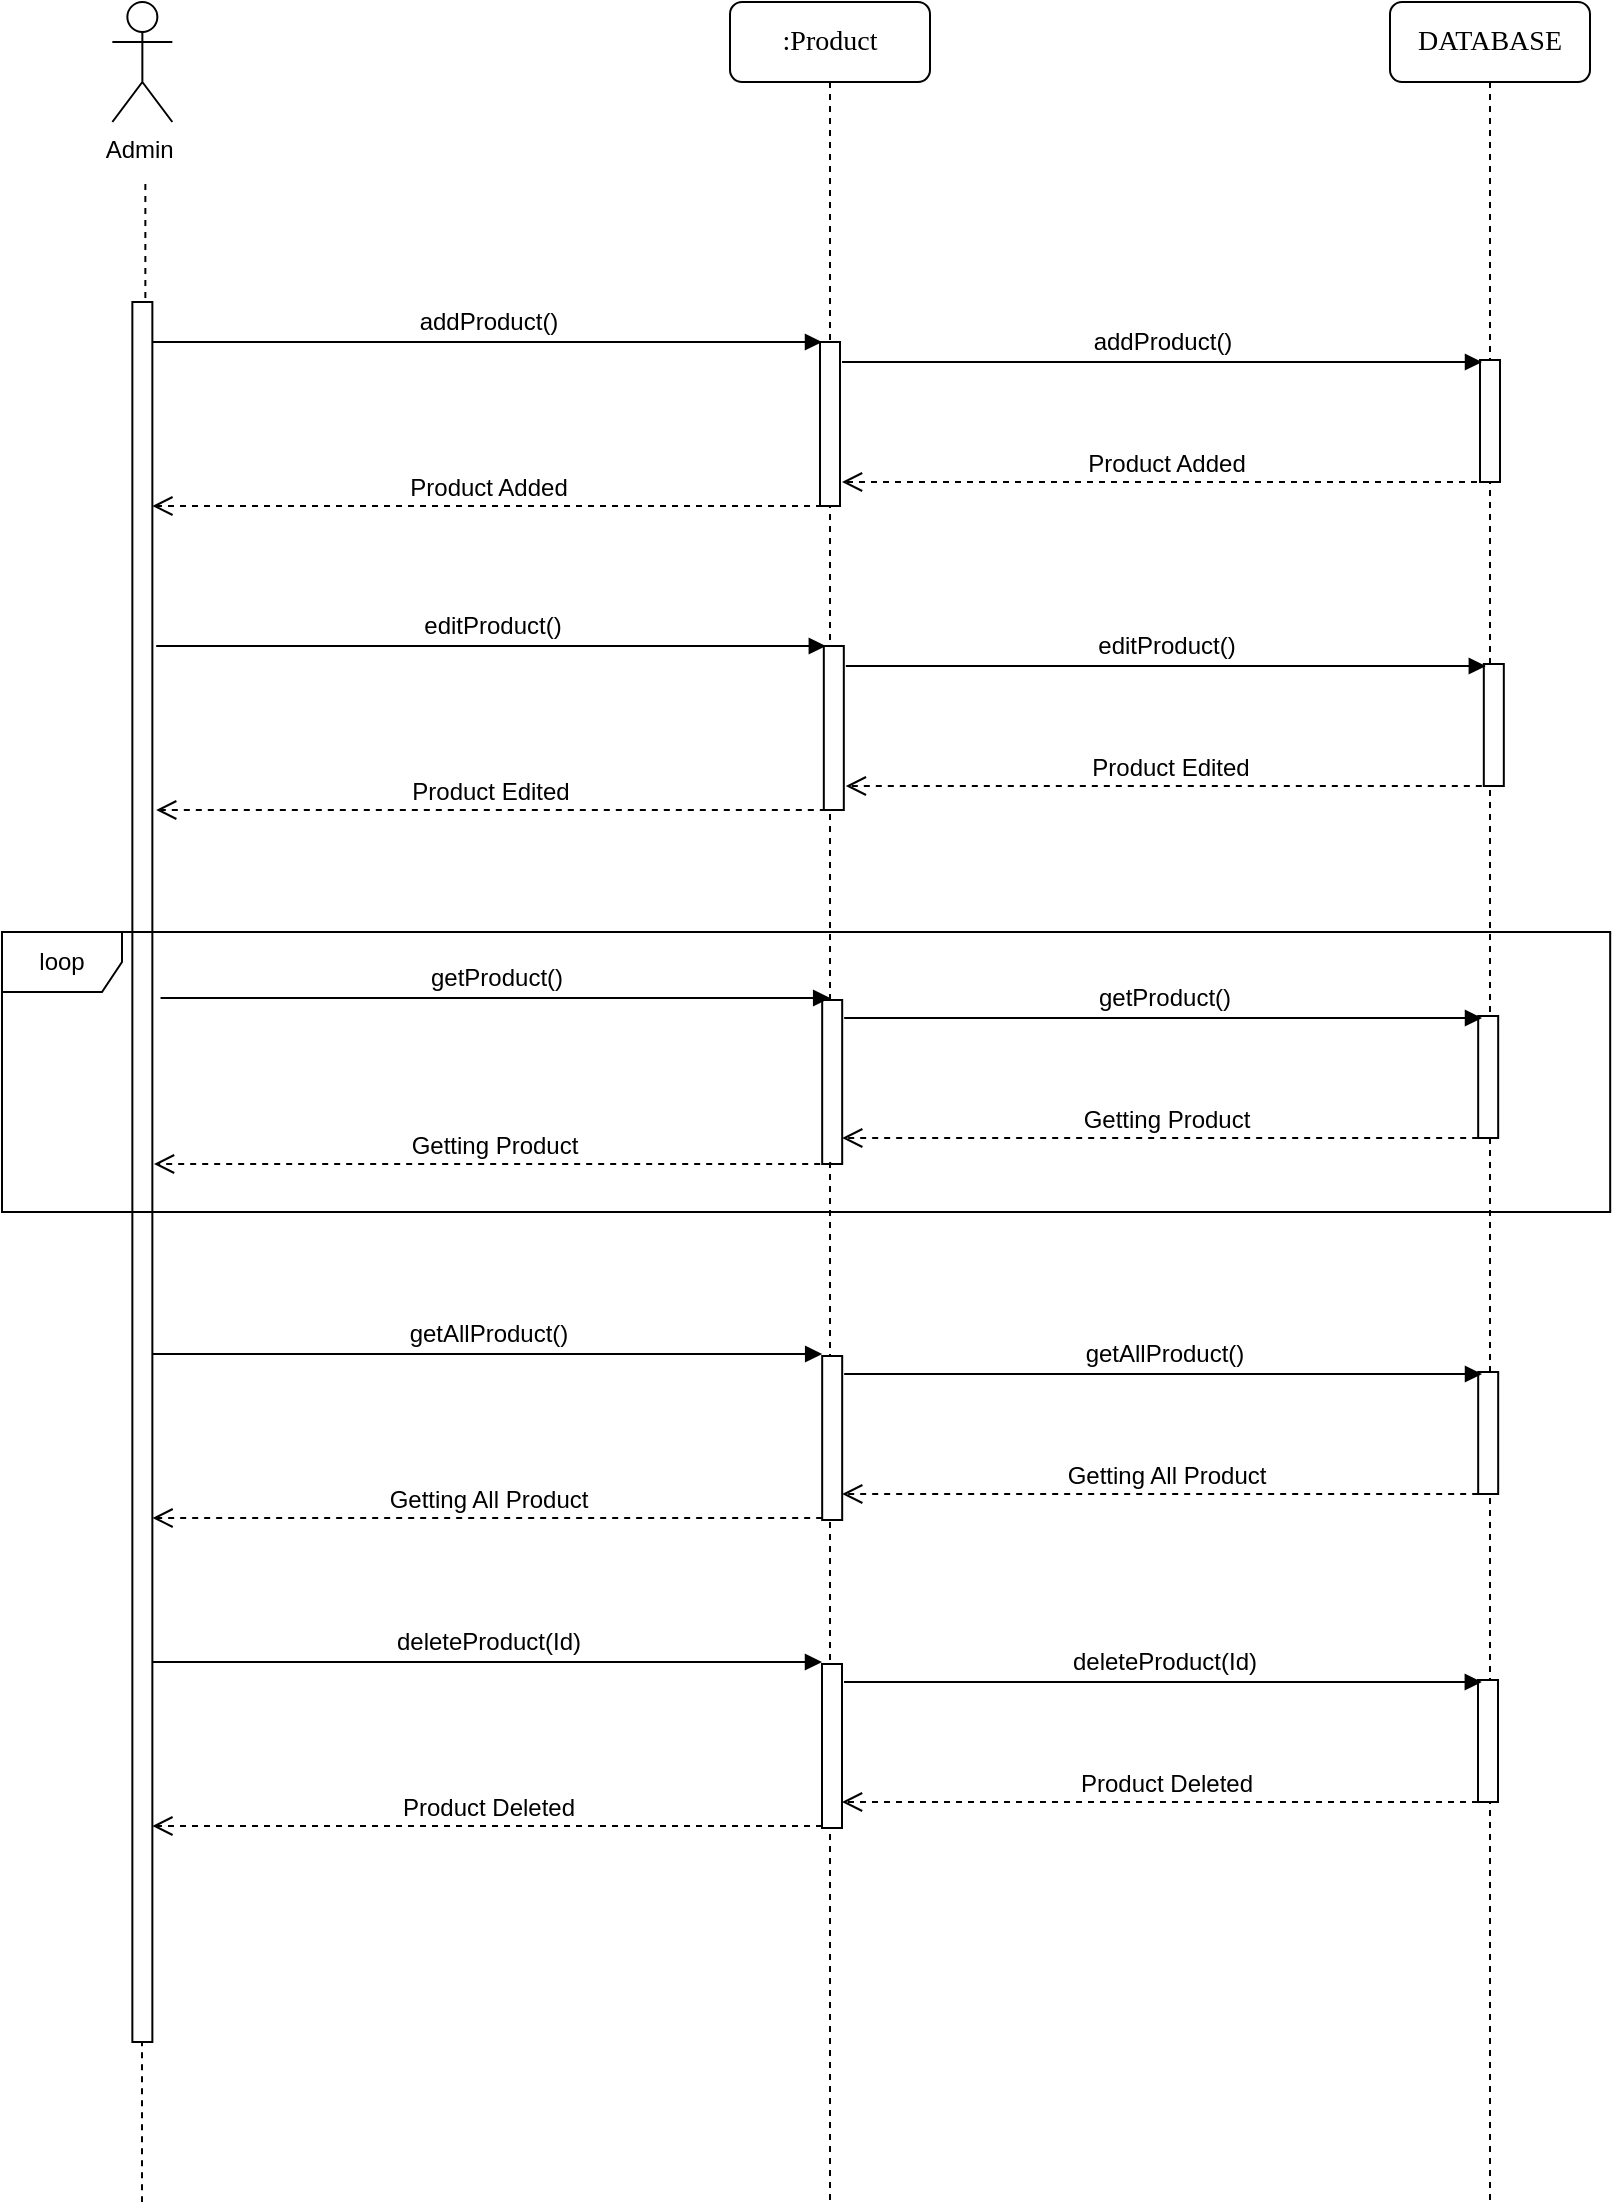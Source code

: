 <mxfile version="21.2.1" type="device">
  <diagram name="Page-1" id="MuWw8hlP-7gh3ki9MRSE">
    <mxGraphModel dx="864" dy="526" grid="1" gridSize="10" guides="1" tooltips="1" connect="1" arrows="1" fold="1" page="1" pageScale="1" pageWidth="827" pageHeight="1169" math="0" shadow="0">
      <root>
        <mxCell id="0" />
        <mxCell id="1" parent="0" />
        <mxCell id="n9vFjWYDE5SBtBu7MkNS-1" value="Admin&amp;nbsp;" style="shape=umlActor;verticalLabelPosition=bottom;verticalAlign=top;html=1;points=[[0,0.333,0,0,0],[0,1,0,0,0],[0.25,0.1,0,0,0],[0.5,0,0,0,0],[0.5,0.5,0,0,0],[0.55,1,0,0,31],[0.75,0.1,0,0,0],[1,0.333,0,0,0],[1,1,0,0,0]];" parent="1" vertex="1">
          <mxGeometry x="75.18" y="50" width="30" height="60" as="geometry" />
        </mxCell>
        <mxCell id="n9vFjWYDE5SBtBu7MkNS-3" value=":Product" style="shape=umlLifeline;perimeter=lifelinePerimeter;whiteSpace=wrap;html=1;container=1;collapsible=0;recursiveResize=0;outlineConnect=0;rounded=1;shadow=0;comic=0;labelBackgroundColor=none;strokeWidth=1;fontFamily=Verdana;fontSize=14;align=center;" parent="1" vertex="1">
          <mxGeometry x="384" y="50" width="100" height="1100" as="geometry" />
        </mxCell>
        <mxCell id="n9vFjWYDE5SBtBu7MkNS-4" value="" style="html=1;points=[];perimeter=orthogonalPerimeter;rounded=0;shadow=0;comic=0;labelBackgroundColor=none;strokeWidth=1;fontFamily=Verdana;fontSize=12;align=center;" parent="n9vFjWYDE5SBtBu7MkNS-3" vertex="1">
          <mxGeometry x="45" y="170" width="10" height="82" as="geometry" />
        </mxCell>
        <mxCell id="n9vFjWYDE5SBtBu7MkNS-8" value="DATABASE" style="shape=umlLifeline;perimeter=lifelinePerimeter;whiteSpace=wrap;html=1;container=1;collapsible=0;recursiveResize=0;outlineConnect=0;rounded=1;shadow=0;comic=0;labelBackgroundColor=none;strokeWidth=1;fontFamily=Verdana;fontSize=14;align=center;" parent="1" vertex="1">
          <mxGeometry x="714" y="50" width="100" height="1100" as="geometry" />
        </mxCell>
        <mxCell id="7GZOMa-ah6m8jYge8sBa-4" value="" style="html=1;points=[];perimeter=orthogonalPerimeter;rounded=0;shadow=0;comic=0;labelBackgroundColor=none;strokeWidth=1;fontFamily=Verdana;fontSize=12;align=center;" parent="n9vFjWYDE5SBtBu7MkNS-8" vertex="1">
          <mxGeometry x="45" y="179" width="10" height="61" as="geometry" />
        </mxCell>
        <mxCell id="n9vFjWYDE5SBtBu7MkNS-17" value="&lt;font style=&quot;font-size: 12px;&quot;&gt;addProduct()&lt;/font&gt;" style="html=1;verticalAlign=bottom;endArrow=block;edgeStyle=elbowEdgeStyle;elbow=vertical;curved=0;rounded=0;fontSize=13;" parent="1" edge="1">
          <mxGeometry x="0.001" width="80" relative="1" as="geometry">
            <mxPoint x="95.18" y="220" as="sourcePoint" />
            <mxPoint x="430" y="220" as="targetPoint" />
            <mxPoint as="offset" />
          </mxGeometry>
        </mxCell>
        <mxCell id="n9vFjWYDE5SBtBu7MkNS-18" value="&lt;font style=&quot;font-size: 12px;&quot;&gt;Product Added&lt;/font&gt;" style="html=1;verticalAlign=bottom;endArrow=open;dashed=1;endSize=8;edgeStyle=elbowEdgeStyle;elbow=vertical;curved=0;rounded=0;" parent="1" edge="1">
          <mxGeometry relative="1" as="geometry">
            <mxPoint x="430" y="302" as="sourcePoint" />
            <mxPoint x="95.18" y="302.36" as="targetPoint" />
          </mxGeometry>
        </mxCell>
        <mxCell id="Vblw8vNTSlp8ysgPM-IF-1" value="" style="rounded=0;orthogonalLoop=1;jettySize=auto;html=1;dashed=1;endArrow=none;endFill=0;exitX=0.482;exitY=0.999;exitDx=0;exitDy=0;exitPerimeter=0;" parent="1" source="n9vFjWYDE5SBtBu7MkNS-9" edge="1">
          <mxGeometry relative="1" as="geometry">
            <mxPoint x="92" y="141" as="sourcePoint" />
            <mxPoint x="90" y="1150" as="targetPoint" />
          </mxGeometry>
        </mxCell>
        <mxCell id="Vblw8vNTSlp8ysgPM-IF-2" value="" style="rounded=0;orthogonalLoop=1;jettySize=auto;html=1;dashed=1;endArrow=none;endFill=0;exitX=0.55;exitY=1;exitDx=0;exitDy=31;exitPerimeter=0;" parent="1" source="n9vFjWYDE5SBtBu7MkNS-1" target="n9vFjWYDE5SBtBu7MkNS-9" edge="1">
          <mxGeometry relative="1" as="geometry">
            <mxPoint x="92" y="141" as="sourcePoint" />
            <mxPoint x="92" y="1142" as="targetPoint" />
          </mxGeometry>
        </mxCell>
        <mxCell id="n9vFjWYDE5SBtBu7MkNS-9" value="" style="html=1;points=[[0,0,0,0,0]];perimeter=orthogonalPerimeter;rounded=0;shadow=0;comic=0;labelBackgroundColor=none;strokeWidth=1;fontFamily=Verdana;fontSize=12;align=center;" parent="1" vertex="1">
          <mxGeometry x="85.18" y="200" width="10" height="870" as="geometry" />
        </mxCell>
        <mxCell id="7GZOMa-ah6m8jYge8sBa-3" value="&lt;font style=&quot;font-size: 12px;&quot;&gt;addProduct()&lt;/font&gt;" style="html=1;verticalAlign=bottom;endArrow=block;edgeStyle=elbowEdgeStyle;elbow=vertical;curved=0;rounded=0;fontSize=13;" parent="1" edge="1">
          <mxGeometry x="0.001" width="80" relative="1" as="geometry">
            <mxPoint x="440" y="230" as="sourcePoint" />
            <mxPoint x="760" y="230" as="targetPoint" />
            <mxPoint as="offset" />
          </mxGeometry>
        </mxCell>
        <mxCell id="7GZOMa-ah6m8jYge8sBa-5" value="&lt;font style=&quot;font-size: 12px;&quot;&gt;Product Added&lt;/font&gt;" style="html=1;verticalAlign=bottom;endArrow=open;dashed=1;endSize=8;edgeStyle=elbowEdgeStyle;elbow=vertical;curved=0;rounded=0;" parent="1" source="n9vFjWYDE5SBtBu7MkNS-8" edge="1">
          <mxGeometry relative="1" as="geometry">
            <mxPoint x="740" y="290" as="sourcePoint" />
            <mxPoint x="440" y="290.03" as="targetPoint" />
          </mxGeometry>
        </mxCell>
        <mxCell id="7GZOMa-ah6m8jYge8sBa-6" value="" style="html=1;points=[];perimeter=orthogonalPerimeter;rounded=0;shadow=0;comic=0;labelBackgroundColor=none;strokeWidth=1;fontFamily=Verdana;fontSize=12;align=center;" parent="1" vertex="1">
          <mxGeometry x="430.91" y="372" width="10" height="82" as="geometry" />
        </mxCell>
        <mxCell id="7GZOMa-ah6m8jYge8sBa-7" value="" style="html=1;points=[];perimeter=orthogonalPerimeter;rounded=0;shadow=0;comic=0;labelBackgroundColor=none;strokeWidth=1;fontFamily=Verdana;fontSize=12;align=center;" parent="1" vertex="1">
          <mxGeometry x="760.91" y="381" width="10" height="61" as="geometry" />
        </mxCell>
        <mxCell id="7GZOMa-ah6m8jYge8sBa-8" value="&lt;font style=&quot;font-size: 12px;&quot;&gt;editProduct()&lt;/font&gt;" style="html=1;verticalAlign=bottom;endArrow=block;edgeStyle=elbowEdgeStyle;elbow=vertical;curved=0;rounded=0;fontSize=13;" parent="1" edge="1">
          <mxGeometry x="0.001" width="80" relative="1" as="geometry">
            <mxPoint x="97.09" y="372" as="sourcePoint" />
            <mxPoint x="431.91" y="372" as="targetPoint" />
            <mxPoint as="offset" />
          </mxGeometry>
        </mxCell>
        <mxCell id="7GZOMa-ah6m8jYge8sBa-9" value="&lt;font style=&quot;font-size: 12px;&quot;&gt;Product Edited&lt;/font&gt;" style="html=1;verticalAlign=bottom;endArrow=open;dashed=1;endSize=8;edgeStyle=elbowEdgeStyle;elbow=vertical;curved=0;rounded=0;" parent="1" edge="1">
          <mxGeometry relative="1" as="geometry">
            <mxPoint x="431.91" y="454" as="sourcePoint" />
            <mxPoint x="97.09" y="454.36" as="targetPoint" />
          </mxGeometry>
        </mxCell>
        <mxCell id="7GZOMa-ah6m8jYge8sBa-10" value="&lt;font style=&quot;font-size: 12px;&quot;&gt;editProduct()&lt;/font&gt;" style="html=1;verticalAlign=bottom;endArrow=block;edgeStyle=elbowEdgeStyle;elbow=vertical;curved=0;rounded=0;fontSize=13;" parent="1" edge="1">
          <mxGeometry x="0.001" width="80" relative="1" as="geometry">
            <mxPoint x="441.91" y="382" as="sourcePoint" />
            <mxPoint x="761.91" y="382" as="targetPoint" />
            <mxPoint as="offset" />
          </mxGeometry>
        </mxCell>
        <mxCell id="7GZOMa-ah6m8jYge8sBa-11" value="&lt;font style=&quot;font-size: 12px;&quot;&gt;Product Edited&lt;/font&gt;" style="html=1;verticalAlign=bottom;endArrow=open;dashed=1;endSize=8;edgeStyle=elbowEdgeStyle;elbow=vertical;curved=0;rounded=0;" parent="1" edge="1">
          <mxGeometry relative="1" as="geometry">
            <mxPoint x="765.91" y="442" as="sourcePoint" />
            <mxPoint x="441.91" y="442.03" as="targetPoint" />
          </mxGeometry>
        </mxCell>
        <mxCell id="7GZOMa-ah6m8jYge8sBa-12" value="" style="html=1;points=[];perimeter=orthogonalPerimeter;rounded=0;shadow=0;comic=0;labelBackgroundColor=none;strokeWidth=1;fontFamily=Verdana;fontSize=12;align=center;" parent="1" vertex="1">
          <mxGeometry x="430.09" y="549" width="10" height="82" as="geometry" />
        </mxCell>
        <mxCell id="7GZOMa-ah6m8jYge8sBa-13" value="" style="html=1;points=[];perimeter=orthogonalPerimeter;rounded=0;shadow=0;comic=0;labelBackgroundColor=none;strokeWidth=1;fontFamily=Verdana;fontSize=12;align=center;" parent="1" vertex="1">
          <mxGeometry x="758.09" y="557" width="10" height="61" as="geometry" />
        </mxCell>
        <mxCell id="7GZOMa-ah6m8jYge8sBa-14" value="&lt;font style=&quot;font-size: 12px;&quot;&gt;getProduct()&lt;/font&gt;" style="html=1;verticalAlign=bottom;endArrow=block;edgeStyle=elbowEdgeStyle;elbow=vertical;curved=0;rounded=0;fontSize=13;" parent="1" edge="1">
          <mxGeometry x="0.001" width="80" relative="1" as="geometry">
            <mxPoint x="99.27" y="548" as="sourcePoint" />
            <mxPoint x="434.09" y="548" as="targetPoint" />
            <mxPoint as="offset" />
          </mxGeometry>
        </mxCell>
        <mxCell id="7GZOMa-ah6m8jYge8sBa-15" value="&lt;font style=&quot;font-size: 12px;&quot;&gt;Getting Product&lt;/font&gt;" style="html=1;verticalAlign=bottom;endArrow=open;dashed=1;endSize=8;edgeStyle=elbowEdgeStyle;elbow=vertical;curved=0;rounded=0;entryX=1.082;entryY=0.496;entryDx=0;entryDy=0;entryPerimeter=0;" parent="1" target="n9vFjWYDE5SBtBu7MkNS-9" edge="1">
          <mxGeometry x="-0.002" relative="1" as="geometry">
            <mxPoint x="434.09" y="630" as="sourcePoint" />
            <mxPoint x="99.27" y="630.36" as="targetPoint" />
            <mxPoint as="offset" />
          </mxGeometry>
        </mxCell>
        <mxCell id="7GZOMa-ah6m8jYge8sBa-16" value="&lt;font style=&quot;font-size: 12px;&quot;&gt;getProduct()&lt;/font&gt;" style="html=1;verticalAlign=bottom;endArrow=block;edgeStyle=elbowEdgeStyle;elbow=vertical;curved=0;rounded=0;fontSize=13;" parent="1" edge="1">
          <mxGeometry x="0.001" width="80" relative="1" as="geometry">
            <mxPoint x="441.09" y="558" as="sourcePoint" />
            <mxPoint x="760" y="558" as="targetPoint" />
            <mxPoint as="offset" />
          </mxGeometry>
        </mxCell>
        <mxCell id="7GZOMa-ah6m8jYge8sBa-17" value="&lt;font style=&quot;font-size: 12px;&quot;&gt;Getting Product&lt;/font&gt;" style="html=1;verticalAlign=bottom;endArrow=open;dashed=1;endSize=8;edgeStyle=elbowEdgeStyle;elbow=vertical;curved=0;rounded=0;" parent="1" edge="1">
          <mxGeometry relative="1" as="geometry">
            <mxPoint x="764.09" y="618" as="sourcePoint" />
            <mxPoint x="440.09" y="618.03" as="targetPoint" />
          </mxGeometry>
        </mxCell>
        <mxCell id="7GZOMa-ah6m8jYge8sBa-18" value="" style="html=1;points=[];perimeter=orthogonalPerimeter;rounded=0;shadow=0;comic=0;labelBackgroundColor=none;strokeWidth=1;fontFamily=Verdana;fontSize=12;align=center;" parent="1" vertex="1">
          <mxGeometry x="430.09" y="727" width="10" height="82" as="geometry" />
        </mxCell>
        <mxCell id="7GZOMa-ah6m8jYge8sBa-19" value="" style="html=1;points=[];perimeter=orthogonalPerimeter;rounded=0;shadow=0;comic=0;labelBackgroundColor=none;strokeWidth=1;fontFamily=Verdana;fontSize=12;align=center;" parent="1" vertex="1">
          <mxGeometry x="758.09" y="735" width="10" height="61" as="geometry" />
        </mxCell>
        <mxCell id="7GZOMa-ah6m8jYge8sBa-20" value="&lt;font style=&quot;font-size: 12px;&quot;&gt;getAllProduct()&lt;/font&gt;" style="html=1;verticalAlign=bottom;endArrow=block;edgeStyle=elbowEdgeStyle;elbow=vertical;curved=0;rounded=0;fontSize=13;" parent="1" edge="1">
          <mxGeometry x="0.001" width="80" relative="1" as="geometry">
            <mxPoint x="95.27" y="726" as="sourcePoint" />
            <mxPoint x="430.09" y="726" as="targetPoint" />
            <mxPoint as="offset" />
          </mxGeometry>
        </mxCell>
        <mxCell id="7GZOMa-ah6m8jYge8sBa-21" value="&lt;font style=&quot;font-size: 12px;&quot;&gt;Getting All Product&lt;/font&gt;" style="html=1;verticalAlign=bottom;endArrow=open;dashed=1;endSize=8;edgeStyle=elbowEdgeStyle;elbow=vertical;curved=0;rounded=0;" parent="1" edge="1">
          <mxGeometry x="-0.002" relative="1" as="geometry">
            <mxPoint x="430.09" y="808" as="sourcePoint" />
            <mxPoint x="95.27" y="808.36" as="targetPoint" />
            <mxPoint as="offset" />
          </mxGeometry>
        </mxCell>
        <mxCell id="7GZOMa-ah6m8jYge8sBa-22" value="&lt;font style=&quot;font-size: 12px;&quot;&gt;getAllProduct()&lt;/font&gt;" style="html=1;verticalAlign=bottom;endArrow=block;edgeStyle=elbowEdgeStyle;elbow=vertical;curved=0;rounded=0;fontSize=13;" parent="1" edge="1">
          <mxGeometry x="0.001" width="80" relative="1" as="geometry">
            <mxPoint x="441.09" y="736" as="sourcePoint" />
            <mxPoint x="760" y="736" as="targetPoint" />
            <mxPoint as="offset" />
          </mxGeometry>
        </mxCell>
        <mxCell id="7GZOMa-ah6m8jYge8sBa-23" value="&lt;font style=&quot;font-size: 12px;&quot;&gt;Getting All Product&lt;/font&gt;" style="html=1;verticalAlign=bottom;endArrow=open;dashed=1;endSize=8;edgeStyle=elbowEdgeStyle;elbow=vertical;curved=0;rounded=0;" parent="1" edge="1">
          <mxGeometry relative="1" as="geometry">
            <mxPoint x="764.09" y="796" as="sourcePoint" />
            <mxPoint x="440.09" y="796.03" as="targetPoint" />
          </mxGeometry>
        </mxCell>
        <mxCell id="7GZOMa-ah6m8jYge8sBa-24" value="" style="html=1;points=[];perimeter=orthogonalPerimeter;rounded=0;shadow=0;comic=0;labelBackgroundColor=none;strokeWidth=1;fontFamily=Verdana;fontSize=12;align=center;" parent="1" vertex="1">
          <mxGeometry x="430" y="881" width="10" height="82" as="geometry" />
        </mxCell>
        <mxCell id="7GZOMa-ah6m8jYge8sBa-25" value="" style="html=1;points=[];perimeter=orthogonalPerimeter;rounded=0;shadow=0;comic=0;labelBackgroundColor=none;strokeWidth=1;fontFamily=Verdana;fontSize=12;align=center;" parent="1" vertex="1">
          <mxGeometry x="758" y="889" width="10" height="61" as="geometry" />
        </mxCell>
        <mxCell id="7GZOMa-ah6m8jYge8sBa-26" value="&lt;font style=&quot;font-size: 12px;&quot;&gt;deleteProduct(Id)&lt;/font&gt;" style="html=1;verticalAlign=bottom;endArrow=block;edgeStyle=elbowEdgeStyle;elbow=vertical;curved=0;rounded=0;fontSize=13;" parent="1" edge="1">
          <mxGeometry x="0.001" width="80" relative="1" as="geometry">
            <mxPoint x="95.18" y="880" as="sourcePoint" />
            <mxPoint x="430" y="880" as="targetPoint" />
            <mxPoint as="offset" />
          </mxGeometry>
        </mxCell>
        <mxCell id="7GZOMa-ah6m8jYge8sBa-27" value="&lt;span style=&quot;font-size: 12px;&quot;&gt;Product Deleted&lt;/span&gt;" style="html=1;verticalAlign=bottom;endArrow=open;dashed=1;endSize=8;edgeStyle=elbowEdgeStyle;elbow=vertical;curved=0;rounded=0;" parent="1" edge="1">
          <mxGeometry x="-0.002" relative="1" as="geometry">
            <mxPoint x="430" y="962" as="sourcePoint" />
            <mxPoint x="95.18" y="962.36" as="targetPoint" />
            <mxPoint as="offset" />
          </mxGeometry>
        </mxCell>
        <mxCell id="7GZOMa-ah6m8jYge8sBa-28" value="&lt;font style=&quot;font-size: 12px;&quot;&gt;deleteProduct(Id)&lt;/font&gt;" style="html=1;verticalAlign=bottom;endArrow=block;edgeStyle=elbowEdgeStyle;elbow=vertical;curved=0;rounded=0;fontSize=13;" parent="1" edge="1">
          <mxGeometry x="0.001" width="80" relative="1" as="geometry">
            <mxPoint x="441" y="890" as="sourcePoint" />
            <mxPoint x="759.91" y="890" as="targetPoint" />
            <mxPoint as="offset" />
          </mxGeometry>
        </mxCell>
        <mxCell id="7GZOMa-ah6m8jYge8sBa-29" value="&lt;font style=&quot;font-size: 12px;&quot;&gt;Product Deleted&lt;/font&gt;" style="html=1;verticalAlign=bottom;endArrow=open;dashed=1;endSize=8;edgeStyle=elbowEdgeStyle;elbow=vertical;curved=0;rounded=0;" parent="1" edge="1">
          <mxGeometry relative="1" as="geometry">
            <mxPoint x="764" y="950" as="sourcePoint" />
            <mxPoint x="440" y="950.03" as="targetPoint" />
          </mxGeometry>
        </mxCell>
        <mxCell id="n9vFjWYDE5SBtBu7MkNS-22" value="loop" style="shape=umlFrame;whiteSpace=wrap;html=1;pointerEvents=0;" parent="1" vertex="1">
          <mxGeometry x="20" y="515" width="804.09" height="140" as="geometry" />
        </mxCell>
      </root>
    </mxGraphModel>
  </diagram>
</mxfile>
